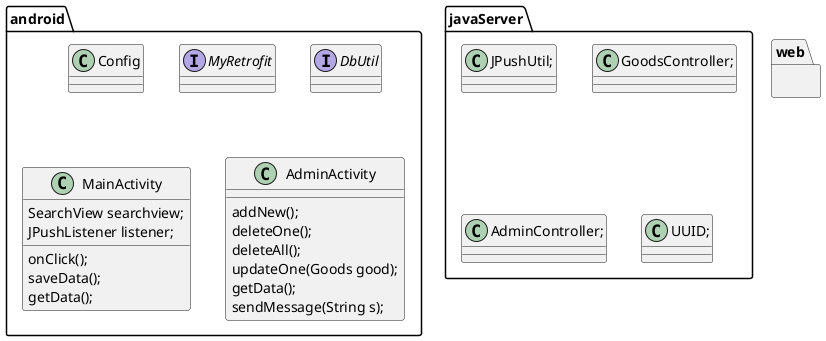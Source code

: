 @startuml
package "android"{
   class Config
   interface MyRetrofit
   interface DbUtil
   class MainActivity{
        SearchView searchview;
        JPushListener listener;
        onClick();
        saveData();
        getData();
   }
   class AdminActivity{
        addNew();
        deleteOne();
        deleteAll();
        updateOne(Goods good);
        getData();
        sendMessage(String s);
   }




}
package "web"{

}
package "javaServer"{
    class JPushUtil;
    class GoodsController;
    class AdminController;
    class UUID;
}


@enduml